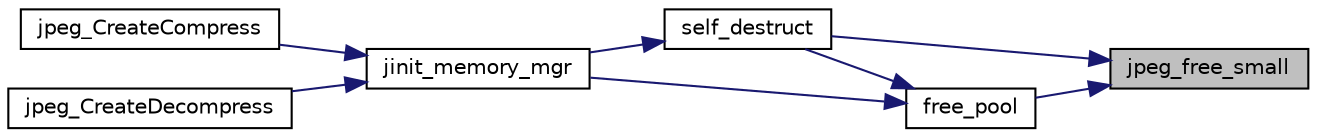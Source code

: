digraph "jpeg_free_small"
{
 // LATEX_PDF_SIZE
  bgcolor="transparent";
  edge [fontname="Helvetica",fontsize="10",labelfontname="Helvetica",labelfontsize="10"];
  node [fontname="Helvetica",fontsize="10",shape=record];
  rankdir="RL";
  Node8 [label="jpeg_free_small",height=0.2,width=0.4,color="black", fillcolor="grey75", style="filled", fontcolor="black",tooltip=" "];
  Node8 -> Node9 [dir="back",color="midnightblue",fontsize="10",style="solid"];
  Node9 [label="free_pool",height=0.2,width=0.4,color="black",URL="$jmemmgr_8c.html#aafb9808f8c2c22a4115b86a52bcd10fb",tooltip=" "];
  Node9 -> Node10 [dir="back",color="midnightblue",fontsize="10",style="solid"];
  Node10 [label="self_destruct",height=0.2,width=0.4,color="black",URL="$jmemmgr_8c.html#a089178751c0bf3ab81082fcf2a3fab5c",tooltip=" "];
  Node10 -> Node11 [dir="back",color="midnightblue",fontsize="10",style="solid"];
  Node11 [label="jinit_memory_mgr",height=0.2,width=0.4,color="black",URL="$jmemmgr_8c.html#aab7ef31f834058db1d1f6b2ed3f46c85",tooltip=" "];
  Node11 -> Node12 [dir="back",color="midnightblue",fontsize="10",style="solid"];
  Node12 [label="jpeg_CreateCompress",height=0.2,width=0.4,color="black",URL="$jcapimin_8c.html#ae81c503d87df0231063541451050028b",tooltip=" "];
  Node11 -> Node13 [dir="back",color="midnightblue",fontsize="10",style="solid"];
  Node13 [label="jpeg_CreateDecompress",height=0.2,width=0.4,color="black",URL="$jdapimin_8c.html#a02b5c7eb58970a07cae85ffdcda9085d",tooltip=" "];
  Node9 -> Node11 [dir="back",color="midnightblue",fontsize="10",style="solid"];
  Node8 -> Node10 [dir="back",color="midnightblue",fontsize="10",style="solid"];
}
